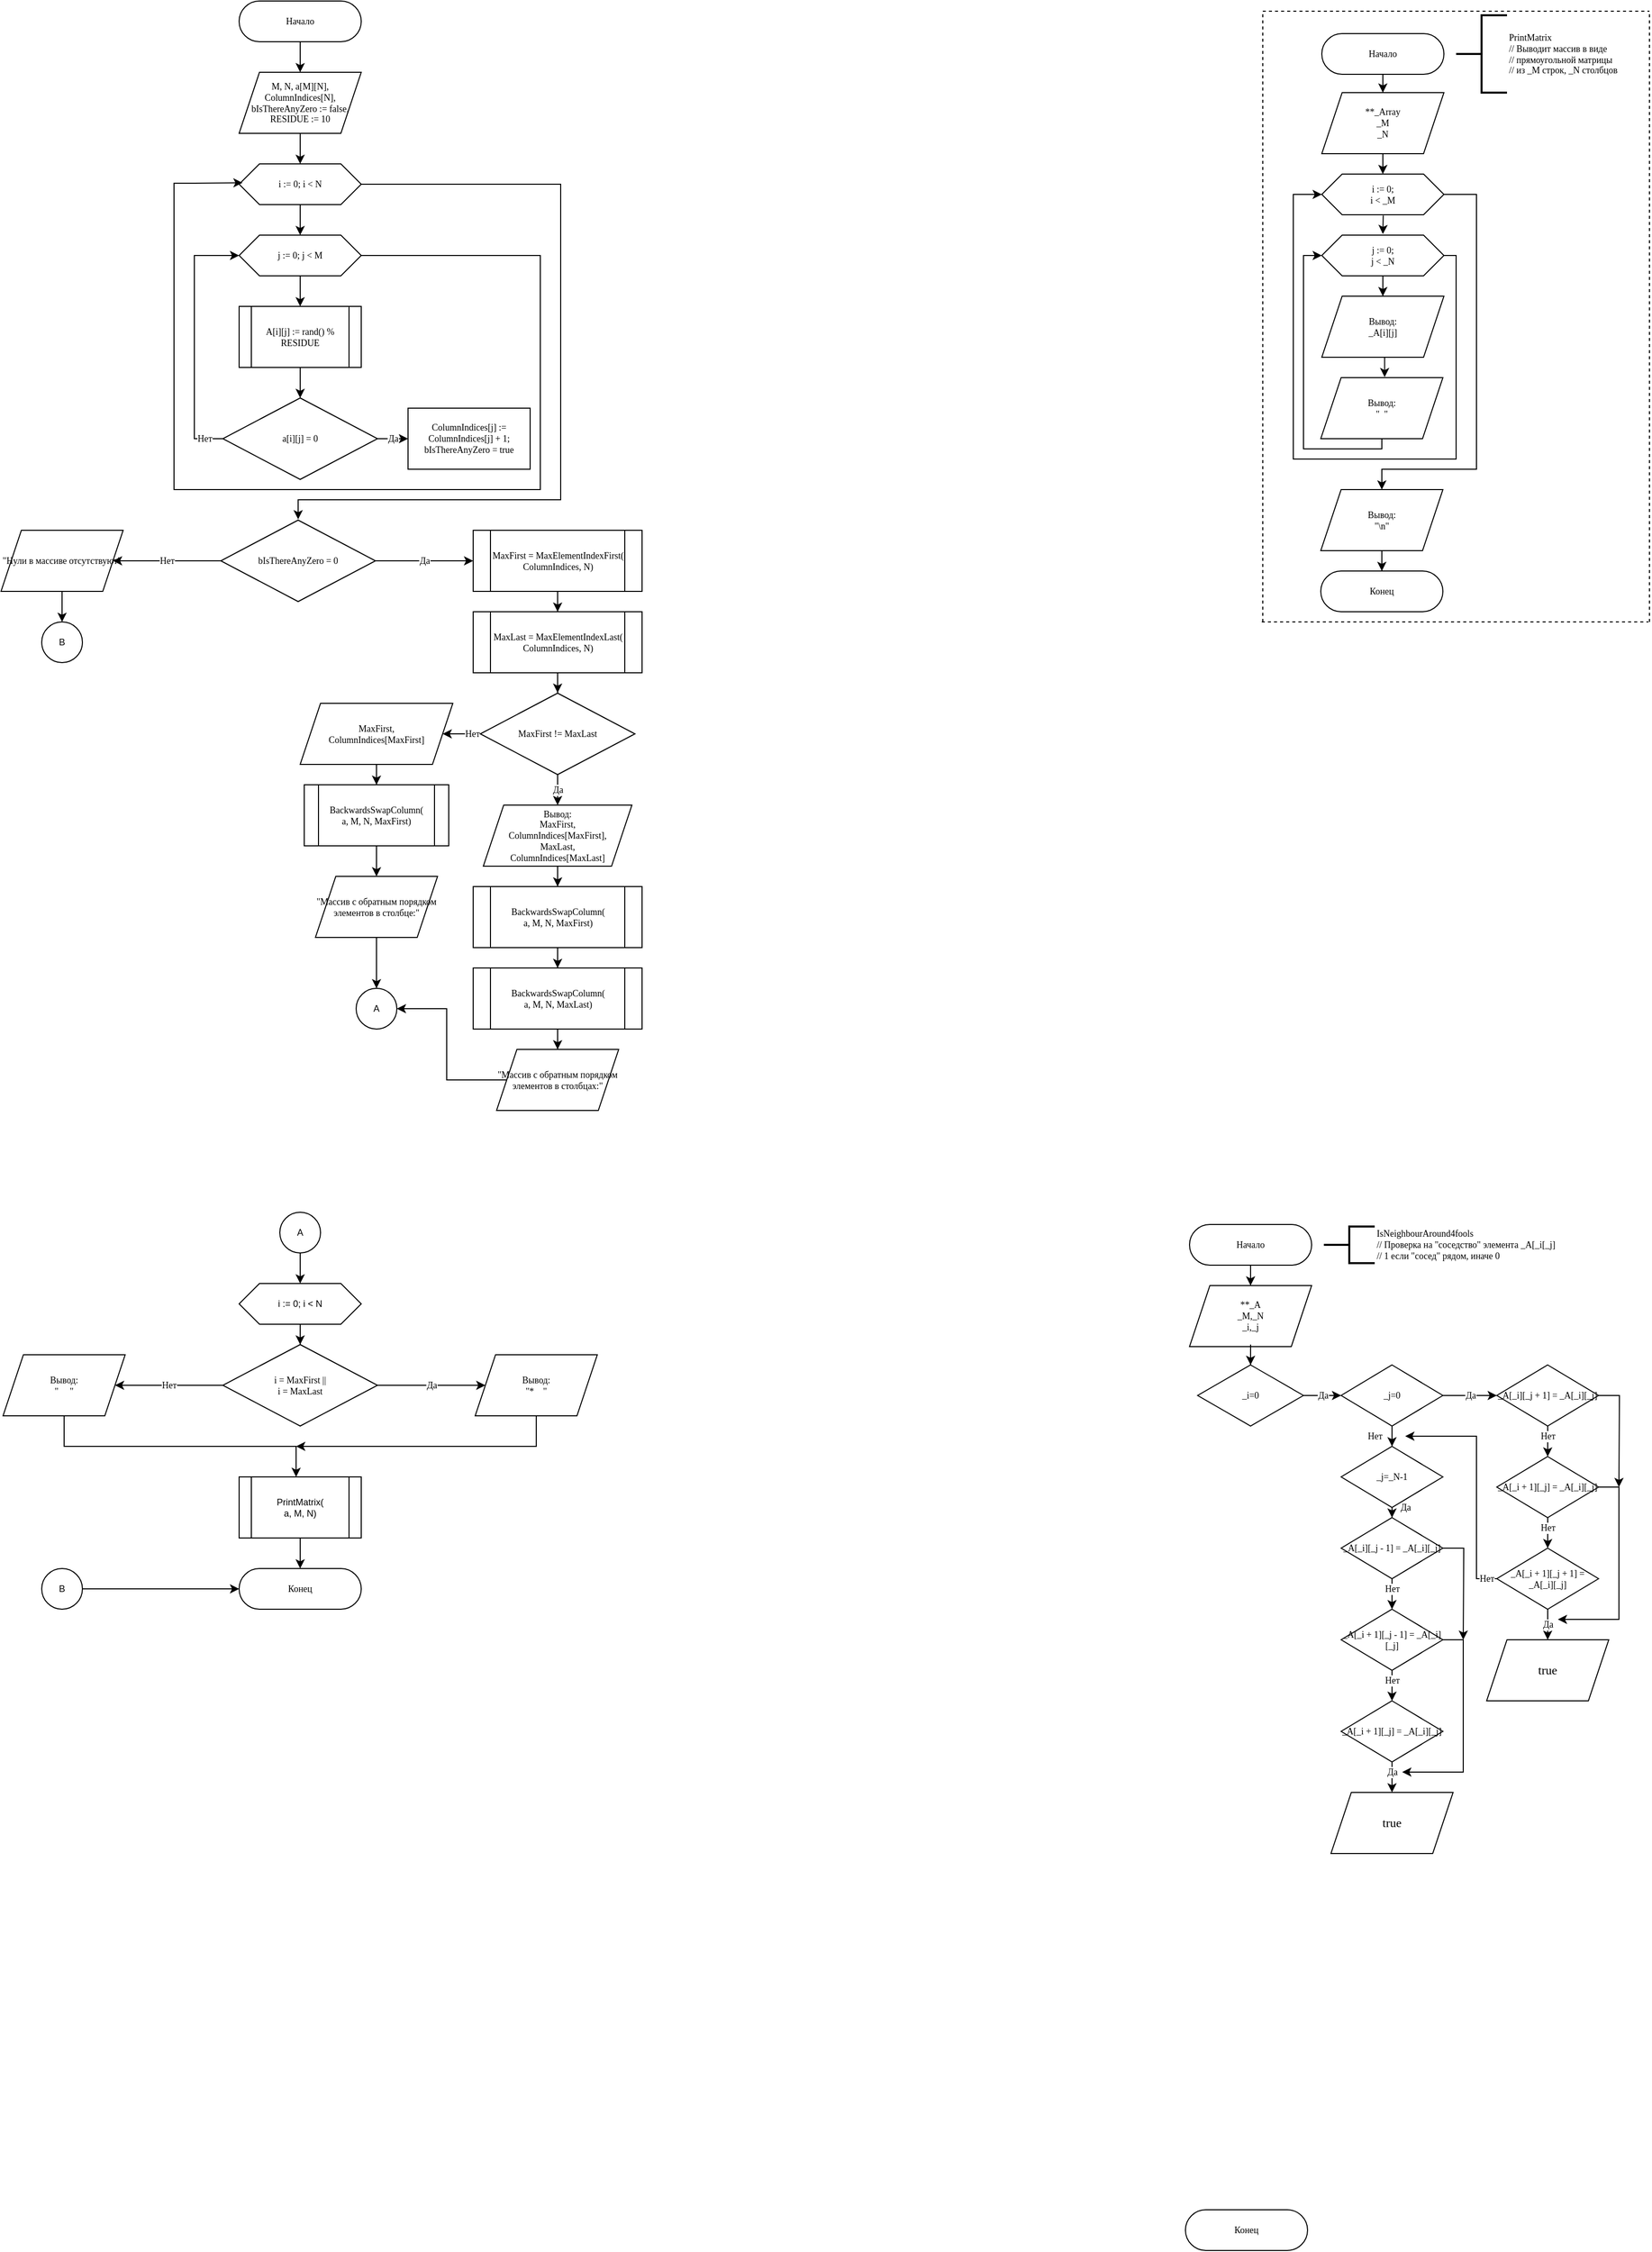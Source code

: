 <mxfile version="14.0.1" type="github">
  <diagram id="jJN2-YR1qqHn-e9BybVK" name="Page-1">
    <mxGraphModel dx="1395" dy="-768" grid="1" gridSize="10" guides="1" tooltips="1" connect="1" arrows="1" fold="1" page="1" pageScale="1" pageWidth="827" pageHeight="1169" background="none" math="0" shadow="0">
      <root>
        <mxCell id="0" />
        <mxCell id="1" parent="0" />
        <mxCell id="fMAf0AQXnJGZOiMmoHYG-100" style="edgeStyle=orthogonalEdgeStyle;rounded=0;orthogonalLoop=1;jettySize=auto;html=1;entryX=0.5;entryY=0;entryDx=0;entryDy=0;fontFamily=Consolas;fontSize=9;" parent="1" source="fMAf0AQXnJGZOiMmoHYG-79" target="fMAf0AQXnJGZOiMmoHYG-84" edge="1">
          <mxGeometry relative="1" as="geometry" />
        </mxCell>
        <mxCell id="fMAf0AQXnJGZOiMmoHYG-79" value="Начало" style="rounded=1;whiteSpace=wrap;html=1;arcSize=50;fontFamily=Consolas;fontSize=9;" parent="1" vertex="1">
          <mxGeometry x="488" y="1212" width="120" height="40" as="geometry" />
        </mxCell>
        <mxCell id="fMAf0AQXnJGZOiMmoHYG-80" value="&lt;div style=&quot;font-size: 9px;&quot;&gt;i := 0;&lt;/div&gt;&lt;div style=&quot;font-size: 9px;&quot;&gt;i &amp;lt; _M&lt;br style=&quot;font-size: 9px;&quot;&gt;&lt;/div&gt;" style="shape=hexagon;perimeter=hexagonPerimeter2;whiteSpace=wrap;html=1;fixedSize=1;rounded=1;fontFamily=Consolas;arcSize=0;fontSize=9;" parent="1" vertex="1">
          <mxGeometry x="488" y="1350" width="120" height="40" as="geometry" />
        </mxCell>
        <mxCell id="fMAf0AQXnJGZOiMmoHYG-81" style="edgeStyle=orthogonalEdgeStyle;rounded=0;orthogonalLoop=1;jettySize=auto;html=1;entryX=0.5;entryY=-0.026;entryDx=0;entryDy=0;fontFamily=Consolas;fontSize=9;exitX=0.503;exitY=1.019;exitDx=0;exitDy=0;exitPerimeter=0;entryPerimeter=0;" parent="1" source="fMAf0AQXnJGZOiMmoHYG-80" target="fMAf0AQXnJGZOiMmoHYG-101" edge="1">
          <mxGeometry x="430" y="1108" as="geometry">
            <mxPoint x="548" y="1408" as="targetPoint" />
          </mxGeometry>
        </mxCell>
        <mxCell id="fMAf0AQXnJGZOiMmoHYG-82" style="edgeStyle=orthogonalEdgeStyle;rounded=0;orthogonalLoop=1;jettySize=auto;html=1;fontFamily=Consolas;fontSize=9;entryX=0;entryY=0.5;entryDx=0;entryDy=0;exitX=0.5;exitY=1;exitDx=0;exitDy=0;" parent="1" source="s9nZQQE5in6NOD8knwnm-1" target="fMAf0AQXnJGZOiMmoHYG-101" edge="1">
          <mxGeometry x="430" y="1108" as="geometry">
            <mxPoint x="454" y="1370" as="targetPoint" />
            <Array as="points">
              <mxPoint x="547" y="1620" />
              <mxPoint x="470" y="1620" />
              <mxPoint x="470" y="1430" />
            </Array>
            <mxPoint x="548" y="1568" as="sourcePoint" />
          </mxGeometry>
        </mxCell>
        <mxCell id="fMAf0AQXnJGZOiMmoHYG-84" value="&lt;div style=&quot;font-size: 9px;&quot;&gt;**_Array&lt;/div&gt;&lt;div style=&quot;font-size: 9px;&quot;&gt;_M&lt;/div&gt;&lt;div style=&quot;font-size: 9px;&quot;&gt;_N&lt;/div&gt;" style="shape=parallelogram;perimeter=parallelogramPerimeter;whiteSpace=wrap;html=1;fixedSize=1;rounded=1;fontFamily=Consolas;fontSize=9;arcSize=0;" parent="1" vertex="1">
          <mxGeometry x="488" y="1270" width="120" height="60" as="geometry" />
        </mxCell>
        <mxCell id="fMAf0AQXnJGZOiMmoHYG-86" style="edgeStyle=orthogonalEdgeStyle;rounded=0;orthogonalLoop=1;jettySize=auto;html=1;entryX=0.5;entryY=0;entryDx=0;entryDy=0;fontFamily=Consolas;fontSize=9;exitX=0.5;exitY=1;exitDx=0;exitDy=0;" parent="1" source="fMAf0AQXnJGZOiMmoHYG-84" target="fMAf0AQXnJGZOiMmoHYG-80" edge="1">
          <mxGeometry x="430" y="1190" as="geometry">
            <mxPoint x="548" y="1402" as="sourcePoint" />
          </mxGeometry>
        </mxCell>
        <mxCell id="fMAf0AQXnJGZOiMmoHYG-89" style="edgeStyle=orthogonalEdgeStyle;rounded=0;orthogonalLoop=1;jettySize=auto;html=1;fontFamily=Consolas;exitX=1;exitY=0.5;exitDx=0;exitDy=0;fontSize=9;entryX=0.5;entryY=0;entryDx=0;entryDy=0;" parent="1" source="fMAf0AQXnJGZOiMmoHYG-80" target="s9nZQQE5in6NOD8knwnm-6" edge="1">
          <mxGeometry x="430" y="1108" as="geometry">
            <mxPoint x="608" y="1660" as="targetPoint" />
            <Array as="points">
              <mxPoint x="640" y="1370" />
              <mxPoint x="640" y="1640" />
              <mxPoint x="547" y="1640" />
            </Array>
            <mxPoint x="608" y="1535" as="sourcePoint" />
          </mxGeometry>
        </mxCell>
        <mxCell id="fMAf0AQXnJGZOiMmoHYG-90" value="Конец" style="rounded=1;whiteSpace=wrap;html=1;arcSize=50;fontFamily=Consolas;fontSize=9;" parent="1" vertex="1">
          <mxGeometry x="487" y="1740" width="120" height="40" as="geometry" />
        </mxCell>
        <mxCell id="fMAf0AQXnJGZOiMmoHYG-91" value="&lt;div style=&quot;font-size: 9px;&quot;&gt;PrintMatrix&lt;/div&gt;&lt;div style=&quot;font-size: 9px;&quot;&gt;// Выводит массив в виде&lt;/div&gt;&lt;div style=&quot;font-size: 9px;&quot;&gt;// прямоугольной матрицы&lt;/div&gt;&lt;div style=&quot;font-size: 9px;&quot;&gt;// из _M строк, _N столбцов&lt;br style=&quot;font-size: 9px;&quot;&gt;&lt;/div&gt;" style="strokeWidth=2;html=1;shape=mxgraph.flowchart.annotation_2;align=left;labelPosition=right;pointerEvents=1;rounded=1;fontFamily=Consolas;fontSize=9;" parent="1" vertex="1">
          <mxGeometry x="620" y="1194" width="50" height="76" as="geometry" />
        </mxCell>
        <mxCell id="fMAf0AQXnJGZOiMmoHYG-92" value="" style="endArrow=none;dashed=1;html=1;fontFamily=Consolas;fontSize=9;" parent="1" edge="1">
          <mxGeometry x="430" y="1190" width="50" height="50" as="geometry">
            <mxPoint x="430" y="1190" as="sourcePoint" />
            <mxPoint x="810" y="1190" as="targetPoint" />
          </mxGeometry>
        </mxCell>
        <mxCell id="fMAf0AQXnJGZOiMmoHYG-93" value="" style="endArrow=none;dashed=1;html=1;fontFamily=Consolas;fontSize=9;" parent="1" edge="1">
          <mxGeometry x="430" y="1190" width="50" height="50" as="geometry">
            <mxPoint x="430" y="1790" as="sourcePoint" />
            <mxPoint x="430" y="1192" as="targetPoint" />
          </mxGeometry>
        </mxCell>
        <mxCell id="fMAf0AQXnJGZOiMmoHYG-94" value="" style="endArrow=none;dashed=1;html=1;fontFamily=Consolas;fontSize=9;" parent="1" edge="1">
          <mxGeometry x="430" y="1190" width="50" height="50" as="geometry">
            <mxPoint x="810" y="1790" as="sourcePoint" />
            <mxPoint x="810" y="1192" as="targetPoint" />
          </mxGeometry>
        </mxCell>
        <mxCell id="fMAf0AQXnJGZOiMmoHYG-95" value="" style="endArrow=none;dashed=1;html=1;fontFamily=Consolas;fontSize=9;" parent="1" edge="1">
          <mxGeometry x="429" y="1138" width="50" height="50" as="geometry">
            <mxPoint x="429" y="1790" as="sourcePoint" />
            <mxPoint x="809" y="1790" as="targetPoint" />
          </mxGeometry>
        </mxCell>
        <mxCell id="fMAf0AQXnJGZOiMmoHYG-96" style="edgeStyle=orthogonalEdgeStyle;rounded=0;orthogonalLoop=1;jettySize=auto;html=1;entryX=0.5;entryY=-0.011;entryDx=0;entryDy=0;entryPerimeter=0;fontFamily=Consolas;fontSize=10;" parent="1" edge="1">
          <mxGeometry x="430" y="1108" as="geometry">
            <mxPoint x="548.029" y="1448" as="sourcePoint" />
          </mxGeometry>
        </mxCell>
        <mxCell id="fMAf0AQXnJGZOiMmoHYG-99" style="edgeStyle=orthogonalEdgeStyle;rounded=0;orthogonalLoop=1;jettySize=auto;html=1;entryX=0.5;entryY=0;entryDx=0;entryDy=0;fontFamily=Consolas;fontSize=10;" parent="1" edge="1">
          <mxGeometry x="430" y="1108" as="geometry">
            <mxPoint x="548.029" y="1508" as="sourcePoint" />
          </mxGeometry>
        </mxCell>
        <mxCell id="fMAf0AQXnJGZOiMmoHYG-103" value="" style="edgeStyle=orthogonalEdgeStyle;rounded=0;orthogonalLoop=1;jettySize=auto;html=1;fontFamily=Consolas;fontSize=9;" parent="1" source="fMAf0AQXnJGZOiMmoHYG-101" target="fMAf0AQXnJGZOiMmoHYG-102" edge="1">
          <mxGeometry relative="1" as="geometry" />
        </mxCell>
        <mxCell id="s9nZQQE5in6NOD8knwnm-4" style="edgeStyle=orthogonalEdgeStyle;rounded=0;orthogonalLoop=1;jettySize=auto;html=1;fontFamily=Consolas;fontSize=9;entryX=0;entryY=0.5;entryDx=0;entryDy=0;" edge="1" parent="1" source="fMAf0AQXnJGZOiMmoHYG-101" target="fMAf0AQXnJGZOiMmoHYG-80">
          <mxGeometry relative="1" as="geometry">
            <mxPoint x="450" y="1370" as="targetPoint" />
            <Array as="points">
              <mxPoint x="620" y="1430" />
              <mxPoint x="620" y="1630" />
              <mxPoint x="460" y="1630" />
              <mxPoint x="460" y="1370" />
            </Array>
          </mxGeometry>
        </mxCell>
        <mxCell id="fMAf0AQXnJGZOiMmoHYG-101" value="&lt;div style=&quot;font-size: 9px;&quot;&gt;j := 0;&lt;/div&gt;&lt;div style=&quot;font-size: 9px;&quot;&gt;j &amp;lt; _N&lt;br style=&quot;font-size: 9px;&quot;&gt;&lt;/div&gt;" style="shape=hexagon;perimeter=hexagonPerimeter2;whiteSpace=wrap;html=1;fixedSize=1;rounded=1;fontFamily=Consolas;arcSize=0;fontSize=9;" parent="1" vertex="1">
          <mxGeometry x="488" y="1410" width="120" height="40" as="geometry" />
        </mxCell>
        <mxCell id="s9nZQQE5in6NOD8knwnm-5" style="edgeStyle=orthogonalEdgeStyle;rounded=0;orthogonalLoop=1;jettySize=auto;html=1;entryX=0.523;entryY=-0.008;entryDx=0;entryDy=0;entryPerimeter=0;fontFamily=Consolas;fontSize=9;" edge="1" parent="1" source="fMAf0AQXnJGZOiMmoHYG-102" target="s9nZQQE5in6NOD8knwnm-1">
          <mxGeometry relative="1" as="geometry">
            <Array as="points">
              <mxPoint x="550" y="1530" />
            </Array>
          </mxGeometry>
        </mxCell>
        <mxCell id="fMAf0AQXnJGZOiMmoHYG-102" value="&lt;div style=&quot;font-size: 9px;&quot;&gt;Вывод:&lt;/div&gt;&lt;div style=&quot;font-size: 9px;&quot;&gt;_A[i][j]&lt;br style=&quot;font-size: 9px;&quot;&gt;&lt;/div&gt;" style="shape=parallelogram;perimeter=parallelogramPerimeter;whiteSpace=wrap;html=1;fixedSize=1;rounded=1;fontFamily=Consolas;fontSize=9;arcSize=0;" parent="1" vertex="1">
          <mxGeometry x="488" y="1470" width="120" height="60" as="geometry" />
        </mxCell>
        <mxCell id="fMAf0AQXnJGZOiMmoHYG-106" value="" style="edgeStyle=orthogonalEdgeStyle;rounded=0;orthogonalLoop=1;jettySize=auto;html=1;fontFamily=Consolas;fontSize=9;" parent="1" source="fMAf0AQXnJGZOiMmoHYG-104" target="fMAf0AQXnJGZOiMmoHYG-105" edge="1">
          <mxGeometry relative="1" as="geometry" />
        </mxCell>
        <mxCell id="fMAf0AQXnJGZOiMmoHYG-104" value="Начало" style="rounded=1;whiteSpace=wrap;html=1;arcSize=50;fontFamily=Consolas;fontSize=9;" parent="1" vertex="1">
          <mxGeometry x="-576" y="1180" width="120" height="40" as="geometry" />
        </mxCell>
        <mxCell id="fMAf0AQXnJGZOiMmoHYG-108" value="" style="edgeStyle=orthogonalEdgeStyle;rounded=0;orthogonalLoop=1;jettySize=auto;html=1;fontFamily=Consolas;fontSize=9;" parent="1" source="fMAf0AQXnJGZOiMmoHYG-105" target="fMAf0AQXnJGZOiMmoHYG-107" edge="1">
          <mxGeometry relative="1" as="geometry" />
        </mxCell>
        <mxCell id="fMAf0AQXnJGZOiMmoHYG-105" value="&lt;div style=&quot;font-size: 9px;&quot;&gt;M, N, a[M][N], ColumnIndices[N], bIsThereAnyZero := false,&lt;/div&gt;&lt;div style=&quot;font-size: 9px;&quot;&gt;RESIDUE := 10&lt;br style=&quot;font-size: 9px;&quot;&gt;&lt;/div&gt;" style="shape=parallelogram;perimeter=parallelogramPerimeter;whiteSpace=wrap;html=1;fixedSize=1;rounded=1;fontFamily=Consolas;fontSize=9;arcSize=0;" parent="1" vertex="1">
          <mxGeometry x="-576" y="1250" width="120" height="60" as="geometry" />
        </mxCell>
        <mxCell id="fMAf0AQXnJGZOiMmoHYG-110" value="" style="edgeStyle=orthogonalEdgeStyle;rounded=0;orthogonalLoop=1;jettySize=auto;html=1;fontFamily=Consolas;fontSize=9;" parent="1" source="fMAf0AQXnJGZOiMmoHYG-107" target="fMAf0AQXnJGZOiMmoHYG-109" edge="1">
          <mxGeometry relative="1" as="geometry" />
        </mxCell>
        <mxCell id="fMAf0AQXnJGZOiMmoHYG-119" style="edgeStyle=orthogonalEdgeStyle;rounded=0;orthogonalLoop=1;jettySize=auto;html=1;exitX=1;exitY=0.5;exitDx=0;exitDy=0;fontFamily=Consolas;fontSize=9;entryX=0.5;entryY=-0.01;entryDx=0;entryDy=0;entryPerimeter=0;" parent="1" source="fMAf0AQXnJGZOiMmoHYG-107" target="fMAf0AQXnJGZOiMmoHYG-122" edge="1">
          <mxGeometry relative="1" as="geometry">
            <mxPoint x="-519" y="1680" as="targetPoint" />
            <Array as="points">
              <mxPoint x="-260" y="1360" />
              <mxPoint x="-260" y="1670" />
              <mxPoint x="-518" y="1670" />
            </Array>
          </mxGeometry>
        </mxCell>
        <mxCell id="fMAf0AQXnJGZOiMmoHYG-107" value="i := 0; i &amp;lt; N" style="shape=hexagon;perimeter=hexagonPerimeter2;whiteSpace=wrap;html=1;fixedSize=1;rounded=1;fontFamily=Consolas;fontSize=9;arcSize=0;" parent="1" vertex="1">
          <mxGeometry x="-576" y="1340" width="120" height="40" as="geometry" />
        </mxCell>
        <mxCell id="fMAf0AQXnJGZOiMmoHYG-112" value="" style="edgeStyle=orthogonalEdgeStyle;rounded=0;orthogonalLoop=1;jettySize=auto;html=1;fontFamily=Consolas;fontSize=9;" parent="1" source="fMAf0AQXnJGZOiMmoHYG-109" target="fMAf0AQXnJGZOiMmoHYG-111" edge="1">
          <mxGeometry relative="1" as="geometry" />
        </mxCell>
        <mxCell id="fMAf0AQXnJGZOiMmoHYG-118" style="edgeStyle=orthogonalEdgeStyle;rounded=0;orthogonalLoop=1;jettySize=auto;html=1;fontFamily=Consolas;fontSize=9;entryX=0.028;entryY=0.465;entryDx=0;entryDy=0;entryPerimeter=0;" parent="1" source="fMAf0AQXnJGZOiMmoHYG-109" target="fMAf0AQXnJGZOiMmoHYG-107" edge="1">
          <mxGeometry relative="1" as="geometry">
            <mxPoint x="-620" y="1430" as="targetPoint" />
            <Array as="points">
              <mxPoint x="-280" y="1430" />
              <mxPoint x="-280" y="1660" />
              <mxPoint x="-640" y="1660" />
              <mxPoint x="-640" y="1359" />
              <mxPoint x="-620" y="1359" />
            </Array>
          </mxGeometry>
        </mxCell>
        <mxCell id="fMAf0AQXnJGZOiMmoHYG-109" value="j := 0; j &amp;lt; M" style="shape=hexagon;perimeter=hexagonPerimeter2;whiteSpace=wrap;html=1;fixedSize=1;rounded=1;fontFamily=Consolas;fontSize=9;arcSize=0;" parent="1" vertex="1">
          <mxGeometry x="-576" y="1410" width="120" height="40" as="geometry" />
        </mxCell>
        <mxCell id="fMAf0AQXnJGZOiMmoHYG-114" value="" style="edgeStyle=orthogonalEdgeStyle;rounded=0;orthogonalLoop=1;jettySize=auto;html=1;fontFamily=Consolas;fontSize=9;" parent="1" source="fMAf0AQXnJGZOiMmoHYG-111" target="fMAf0AQXnJGZOiMmoHYG-113" edge="1">
          <mxGeometry relative="1" as="geometry" />
        </mxCell>
        <mxCell id="fMAf0AQXnJGZOiMmoHYG-111" value="A[i][j] := rand() % RESIDUE" style="shape=process;whiteSpace=wrap;html=1;backgroundOutline=1;rounded=1;fontFamily=Consolas;fontSize=9;arcSize=0;" parent="1" vertex="1">
          <mxGeometry x="-576" y="1480" width="120" height="60" as="geometry" />
        </mxCell>
        <mxCell id="fMAf0AQXnJGZOiMmoHYG-116" value="Да" style="edgeStyle=orthogonalEdgeStyle;rounded=0;orthogonalLoop=1;jettySize=auto;html=1;fontFamily=Consolas;fontSize=9;" parent="1" source="fMAf0AQXnJGZOiMmoHYG-113" target="fMAf0AQXnJGZOiMmoHYG-115" edge="1">
          <mxGeometry relative="1" as="geometry" />
        </mxCell>
        <mxCell id="fMAf0AQXnJGZOiMmoHYG-117" value="Нет" style="edgeStyle=orthogonalEdgeStyle;rounded=0;orthogonalLoop=1;jettySize=auto;html=1;entryX=0;entryY=0.5;entryDx=0;entryDy=0;fontFamily=Consolas;fontSize=9;" parent="1" source="fMAf0AQXnJGZOiMmoHYG-113" target="fMAf0AQXnJGZOiMmoHYG-109" edge="1">
          <mxGeometry x="-0.857" relative="1" as="geometry">
            <Array as="points">
              <mxPoint x="-620" y="1610" />
              <mxPoint x="-620" y="1430" />
            </Array>
            <mxPoint as="offset" />
          </mxGeometry>
        </mxCell>
        <mxCell id="fMAf0AQXnJGZOiMmoHYG-113" value="a[i][j] = 0" style="rhombus;whiteSpace=wrap;html=1;rounded=1;fontFamily=Consolas;fontSize=9;arcSize=0;" parent="1" vertex="1">
          <mxGeometry x="-592" y="1570" width="152" height="80" as="geometry" />
        </mxCell>
        <mxCell id="fMAf0AQXnJGZOiMmoHYG-115" value="&lt;div style=&quot;font-size: 9px;&quot;&gt;&amp;nbsp;ColumnIndices[j] :=&amp;nbsp; ColumnIndices[j] + 1;&lt;/div&gt;&lt;div style=&quot;font-size: 9px;&quot;&gt;bIsThereAnyZero = true&lt;br style=&quot;font-size: 9px;&quot;&gt;&lt;/div&gt;" style="whiteSpace=wrap;html=1;rounded=1;fontFamily=Consolas;fontSize=9;arcSize=0;" parent="1" vertex="1">
          <mxGeometry x="-410" y="1580" width="120" height="60" as="geometry" />
        </mxCell>
        <mxCell id="fMAf0AQXnJGZOiMmoHYG-124" value="Да" style="edgeStyle=orthogonalEdgeStyle;rounded=0;orthogonalLoop=1;jettySize=auto;html=1;fontFamily=Consolas;fontSize=9;" parent="1" source="fMAf0AQXnJGZOiMmoHYG-122" target="fMAf0AQXnJGZOiMmoHYG-123" edge="1">
          <mxGeometry relative="1" as="geometry" />
        </mxCell>
        <mxCell id="fMAf0AQXnJGZOiMmoHYG-126" value="Нет" style="edgeStyle=orthogonalEdgeStyle;rounded=0;orthogonalLoop=1;jettySize=auto;html=1;fontFamily=Consolas;fontSize=9;" parent="1" source="fMAf0AQXnJGZOiMmoHYG-122" target="fMAf0AQXnJGZOiMmoHYG-125" edge="1">
          <mxGeometry relative="1" as="geometry" />
        </mxCell>
        <mxCell id="fMAf0AQXnJGZOiMmoHYG-122" value="bIsThereAnyZero = 0" style="rhombus;whiteSpace=wrap;html=1;rounded=1;fontFamily=Consolas;fontSize=9;arcSize=0;" parent="1" vertex="1">
          <mxGeometry x="-594" y="1690" width="152" height="80" as="geometry" />
        </mxCell>
        <mxCell id="fMAf0AQXnJGZOiMmoHYG-128" value="" style="edgeStyle=orthogonalEdgeStyle;rounded=0;orthogonalLoop=1;jettySize=auto;html=1;fontFamily=Consolas;fontSize=9;" parent="1" source="fMAf0AQXnJGZOiMmoHYG-123" target="fMAf0AQXnJGZOiMmoHYG-127" edge="1">
          <mxGeometry relative="1" as="geometry" />
        </mxCell>
        <mxCell id="fMAf0AQXnJGZOiMmoHYG-123" value="&lt;div style=&quot;font-size: 9px;&quot;&gt;MaxFirst = MaxElementIndexFirst(&lt;/div&gt;&lt;div style=&quot;font-size: 9px;&quot;&gt;ColumnIndices, N)&lt;/div&gt;" style="shape=process;whiteSpace=wrap;html=1;backgroundOutline=1;rounded=1;fontFamily=Consolas;fontSize=9;arcSize=0;" parent="1" vertex="1">
          <mxGeometry x="-346" y="1700" width="166" height="60" as="geometry" />
        </mxCell>
        <mxCell id="fMAf0AQXnJGZOiMmoHYG-150" style="edgeStyle=orthogonalEdgeStyle;rounded=0;orthogonalLoop=1;jettySize=auto;html=1;fontFamily=Consolas;fontSize=9;" parent="1" source="fMAf0AQXnJGZOiMmoHYG-125" target="fMAf0AQXnJGZOiMmoHYG-151" edge="1">
          <mxGeometry relative="1" as="geometry">
            <mxPoint x="-750.0" y="1790" as="targetPoint" />
          </mxGeometry>
        </mxCell>
        <mxCell id="fMAf0AQXnJGZOiMmoHYG-125" value="&quot;Нули в массиве отсутствуют&quot;" style="shape=parallelogram;perimeter=parallelogramPerimeter;whiteSpace=wrap;html=1;fixedSize=1;rounded=1;fontFamily=Consolas;fontSize=9;arcSize=0;" parent="1" vertex="1">
          <mxGeometry x="-810" y="1700" width="120" height="60" as="geometry" />
        </mxCell>
        <mxCell id="fMAf0AQXnJGZOiMmoHYG-130" value="" style="edgeStyle=orthogonalEdgeStyle;rounded=0;orthogonalLoop=1;jettySize=auto;html=1;fontFamily=Consolas;fontSize=9;entryX=0.5;entryY=-0.005;entryDx=0;entryDy=0;entryPerimeter=0;" parent="1" source="fMAf0AQXnJGZOiMmoHYG-127" target="fMAf0AQXnJGZOiMmoHYG-131" edge="1">
          <mxGeometry relative="1" as="geometry">
            <mxPoint x="-263.0" y="1910" as="targetPoint" />
          </mxGeometry>
        </mxCell>
        <mxCell id="fMAf0AQXnJGZOiMmoHYG-127" value="&lt;div style=&quot;font-size: 9px;&quot;&gt;MaxLast = MaxElementIndexLast(&lt;/div&gt;&lt;div style=&quot;font-size: 9px;&quot;&gt;ColumnIndices, N)&lt;/div&gt;" style="shape=process;whiteSpace=wrap;html=1;backgroundOutline=1;rounded=1;fontFamily=Consolas;fontSize=9;arcSize=0;" parent="1" vertex="1">
          <mxGeometry x="-346" y="1780" width="166" height="60" as="geometry" />
        </mxCell>
        <mxCell id="fMAf0AQXnJGZOiMmoHYG-133" value="Да" style="edgeStyle=orthogonalEdgeStyle;rounded=0;orthogonalLoop=1;jettySize=auto;html=1;fontFamily=Consolas;fontSize=9;" parent="1" source="fMAf0AQXnJGZOiMmoHYG-131" target="fMAf0AQXnJGZOiMmoHYG-132" edge="1">
          <mxGeometry relative="1" as="geometry" />
        </mxCell>
        <mxCell id="fMAf0AQXnJGZOiMmoHYG-141" value="Нет" style="edgeStyle=orthogonalEdgeStyle;rounded=0;orthogonalLoop=1;jettySize=auto;html=1;fontFamily=Consolas;fontSize=9;" parent="1" source="fMAf0AQXnJGZOiMmoHYG-131" target="fMAf0AQXnJGZOiMmoHYG-140" edge="1">
          <mxGeometry relative="1" as="geometry" />
        </mxCell>
        <mxCell id="fMAf0AQXnJGZOiMmoHYG-131" value="MaxFirst != MaxLast" style="rhombus;whiteSpace=wrap;html=1;rounded=1;fontFamily=Consolas;fontSize=9;arcSize=0;" parent="1" vertex="1">
          <mxGeometry x="-339" y="1860" width="152" height="80" as="geometry" />
        </mxCell>
        <mxCell id="fMAf0AQXnJGZOiMmoHYG-135" value="" style="edgeStyle=orthogonalEdgeStyle;rounded=0;orthogonalLoop=1;jettySize=auto;html=1;fontFamily=Consolas;fontSize=9;" parent="1" source="fMAf0AQXnJGZOiMmoHYG-132" target="fMAf0AQXnJGZOiMmoHYG-134" edge="1">
          <mxGeometry relative="1" as="geometry" />
        </mxCell>
        <mxCell id="fMAf0AQXnJGZOiMmoHYG-132" value="&lt;div style=&quot;font-size: 9px;&quot;&gt;Вывод:&lt;br style=&quot;font-size: 9px;&quot;&gt;&lt;/div&gt;&lt;div style=&quot;font-size: 9px;&quot;&gt;MaxFirst,&lt;/div&gt;&lt;div style=&quot;font-size: 9px;&quot;&gt;ColumnIndices[MaxFirst],&lt;/div&gt;&lt;div style=&quot;font-size: 9px;&quot;&gt;MaxLast,&lt;/div&gt;&lt;div style=&quot;font-size: 9px;&quot;&gt;ColumnIndices[MaxLast]&lt;br style=&quot;font-size: 9px;&quot;&gt;&lt;/div&gt;" style="shape=parallelogram;perimeter=parallelogramPerimeter;whiteSpace=wrap;html=1;fixedSize=1;rounded=1;fontFamily=Consolas;fontSize=9;arcSize=0;" parent="1" vertex="1">
          <mxGeometry x="-336" y="1970" width="146" height="60" as="geometry" />
        </mxCell>
        <mxCell id="fMAf0AQXnJGZOiMmoHYG-137" value="" style="edgeStyle=orthogonalEdgeStyle;rounded=0;orthogonalLoop=1;jettySize=auto;html=1;fontFamily=Consolas;fontSize=9;" parent="1" source="fMAf0AQXnJGZOiMmoHYG-134" target="fMAf0AQXnJGZOiMmoHYG-136" edge="1">
          <mxGeometry relative="1" as="geometry" />
        </mxCell>
        <mxCell id="fMAf0AQXnJGZOiMmoHYG-134" value="&lt;div style=&quot;font-size: 9px;&quot;&gt;BackwardsSwapColumn(&lt;/div&gt;&lt;div style=&quot;font-size: 9px;&quot;&gt;a, M, N, MaxFirst)&lt;/div&gt;" style="shape=process;whiteSpace=wrap;html=1;backgroundOutline=1;rounded=1;fontFamily=Consolas;fontSize=9;arcSize=0;" parent="1" vertex="1">
          <mxGeometry x="-346" y="2050" width="166" height="60" as="geometry" />
        </mxCell>
        <mxCell id="fMAf0AQXnJGZOiMmoHYG-139" value="" style="edgeStyle=orthogonalEdgeStyle;rounded=0;orthogonalLoop=1;jettySize=auto;html=1;fontFamily=Consolas;fontSize=9;" parent="1" source="fMAf0AQXnJGZOiMmoHYG-136" target="fMAf0AQXnJGZOiMmoHYG-138" edge="1">
          <mxGeometry relative="1" as="geometry" />
        </mxCell>
        <mxCell id="fMAf0AQXnJGZOiMmoHYG-136" value="&lt;div style=&quot;font-size: 9px;&quot;&gt;BackwardsSwapColumn(&lt;/div&gt;&lt;div style=&quot;font-size: 9px;&quot;&gt;a, M, N, MaxLast)&lt;/div&gt;" style="shape=process;whiteSpace=wrap;html=1;backgroundOutline=1;rounded=1;fontFamily=Consolas;fontSize=9;arcSize=0;" parent="1" vertex="1">
          <mxGeometry x="-346" y="2130" width="166" height="60" as="geometry" />
        </mxCell>
        <mxCell id="fMAf0AQXnJGZOiMmoHYG-149" style="edgeStyle=orthogonalEdgeStyle;rounded=0;orthogonalLoop=1;jettySize=auto;html=1;entryX=1;entryY=0.5;entryDx=0;entryDy=0;fontFamily=Consolas;fontSize=9;" parent="1" source="fMAf0AQXnJGZOiMmoHYG-138" target="fMAf0AQXnJGZOiMmoHYG-148" edge="1">
          <mxGeometry relative="1" as="geometry" />
        </mxCell>
        <mxCell id="fMAf0AQXnJGZOiMmoHYG-138" value="&quot;Массив с обратным порядком элементов в столбцах:&quot;" style="shape=parallelogram;perimeter=parallelogramPerimeter;whiteSpace=wrap;html=1;fixedSize=1;rounded=1;fontFamily=Consolas;fontSize=9;arcSize=0;" parent="1" vertex="1">
          <mxGeometry x="-323" y="2210" width="120" height="60" as="geometry" />
        </mxCell>
        <mxCell id="fMAf0AQXnJGZOiMmoHYG-143" value="" style="edgeStyle=orthogonalEdgeStyle;rounded=0;orthogonalLoop=1;jettySize=auto;html=1;fontFamily=Consolas;fontSize=9;" parent="1" source="fMAf0AQXnJGZOiMmoHYG-140" target="fMAf0AQXnJGZOiMmoHYG-142" edge="1">
          <mxGeometry relative="1" as="geometry" />
        </mxCell>
        <mxCell id="fMAf0AQXnJGZOiMmoHYG-140" value="&lt;div style=&quot;font-size: 9px;&quot;&gt;MaxFirst,&lt;/div&gt;&lt;div style=&quot;font-size: 9px;&quot;&gt;ColumnIndices[MaxFirst]&lt;br style=&quot;font-size: 9px;&quot;&gt;&lt;/div&gt;" style="shape=parallelogram;perimeter=parallelogramPerimeter;whiteSpace=wrap;html=1;fixedSize=1;rounded=1;fontFamily=Consolas;fontSize=9;arcSize=0;" parent="1" vertex="1">
          <mxGeometry x="-516" y="1870" width="150" height="60" as="geometry" />
        </mxCell>
        <mxCell id="fMAf0AQXnJGZOiMmoHYG-145" value="" style="edgeStyle=orthogonalEdgeStyle;rounded=0;orthogonalLoop=1;jettySize=auto;html=1;fontFamily=Consolas;fontSize=9;" parent="1" source="fMAf0AQXnJGZOiMmoHYG-142" target="fMAf0AQXnJGZOiMmoHYG-144" edge="1">
          <mxGeometry relative="1" as="geometry" />
        </mxCell>
        <mxCell id="fMAf0AQXnJGZOiMmoHYG-142" value="&lt;div style=&quot;font-size: 9px;&quot;&gt;BackwardsSwapColumn(&lt;/div&gt;&lt;div style=&quot;font-size: 9px;&quot;&gt;a, M, N, MaxFirst)&lt;/div&gt;" style="shape=process;whiteSpace=wrap;html=1;backgroundOutline=1;rounded=1;fontFamily=Consolas;fontSize=9;arcSize=0;" parent="1" vertex="1">
          <mxGeometry x="-512" y="1950" width="142" height="60" as="geometry" />
        </mxCell>
        <mxCell id="fMAf0AQXnJGZOiMmoHYG-147" value="" style="edgeStyle=orthogonalEdgeStyle;rounded=0;orthogonalLoop=1;jettySize=auto;html=1;fontFamily=Consolas;fontSize=9;" parent="1" source="fMAf0AQXnJGZOiMmoHYG-144" target="fMAf0AQXnJGZOiMmoHYG-148" edge="1">
          <mxGeometry relative="1" as="geometry">
            <mxPoint x="-441" y="2170" as="targetPoint" />
          </mxGeometry>
        </mxCell>
        <mxCell id="fMAf0AQXnJGZOiMmoHYG-144" value="&quot;Массив с обратным порядком элементов в столбце:&quot;" style="shape=parallelogram;perimeter=parallelogramPerimeter;whiteSpace=wrap;html=1;fixedSize=1;rounded=1;fontFamily=Consolas;fontSize=9;arcSize=0;" parent="1" vertex="1">
          <mxGeometry x="-501" y="2040" width="120" height="60" as="geometry" />
        </mxCell>
        <mxCell id="fMAf0AQXnJGZOiMmoHYG-148" value="A" style="ellipse;whiteSpace=wrap;html=1;aspect=fixed;fontSize=9;" parent="1" vertex="1">
          <mxGeometry x="-461" y="2150" width="40" height="40" as="geometry" />
        </mxCell>
        <mxCell id="fMAf0AQXnJGZOiMmoHYG-151" value="B" style="ellipse;whiteSpace=wrap;html=1;aspect=fixed;fontSize=9;" parent="1" vertex="1">
          <mxGeometry x="-770" y="1790" width="40" height="40" as="geometry" />
        </mxCell>
        <mxCell id="fMAf0AQXnJGZOiMmoHYG-154" value="" style="edgeStyle=orthogonalEdgeStyle;rounded=0;orthogonalLoop=1;jettySize=auto;html=1;fontFamily=Consolas;fontSize=9;" parent="1" source="fMAf0AQXnJGZOiMmoHYG-152" target="fMAf0AQXnJGZOiMmoHYG-153" edge="1">
          <mxGeometry relative="1" as="geometry" />
        </mxCell>
        <mxCell id="fMAf0AQXnJGZOiMmoHYG-152" value="A" style="ellipse;whiteSpace=wrap;html=1;aspect=fixed;fontSize=9;" parent="1" vertex="1">
          <mxGeometry x="-536" y="2370" width="40" height="40" as="geometry" />
        </mxCell>
        <mxCell id="fMAf0AQXnJGZOiMmoHYG-156" style="edgeStyle=orthogonalEdgeStyle;rounded=0;orthogonalLoop=1;jettySize=auto;html=1;entryX=0.5;entryY=0;entryDx=0;entryDy=0;fontFamily=Consolas;fontSize=9;" parent="1" source="fMAf0AQXnJGZOiMmoHYG-153" target="fMAf0AQXnJGZOiMmoHYG-155" edge="1">
          <mxGeometry relative="1" as="geometry" />
        </mxCell>
        <mxCell id="fMAf0AQXnJGZOiMmoHYG-153" value="i := 0; i &amp;lt; N" style="shape=hexagon;perimeter=hexagonPerimeter2;whiteSpace=wrap;html=1;fixedSize=1;fontSize=9;" parent="1" vertex="1">
          <mxGeometry x="-576" y="2440" width="120" height="40" as="geometry" />
        </mxCell>
        <mxCell id="fMAf0AQXnJGZOiMmoHYG-158" value="Да" style="edgeStyle=orthogonalEdgeStyle;rounded=0;orthogonalLoop=1;jettySize=auto;html=1;fontFamily=Consolas;fontSize=9;" parent="1" source="fMAf0AQXnJGZOiMmoHYG-155" target="fMAf0AQXnJGZOiMmoHYG-157" edge="1">
          <mxGeometry relative="1" as="geometry" />
        </mxCell>
        <mxCell id="fMAf0AQXnJGZOiMmoHYG-160" value="Нет" style="edgeStyle=orthogonalEdgeStyle;rounded=0;orthogonalLoop=1;jettySize=auto;html=1;fontFamily=Consolas;fontSize=9;" parent="1" source="fMAf0AQXnJGZOiMmoHYG-155" target="fMAf0AQXnJGZOiMmoHYG-159" edge="1">
          <mxGeometry relative="1" as="geometry" />
        </mxCell>
        <mxCell id="fMAf0AQXnJGZOiMmoHYG-155" value="&lt;div style=&quot;font-size: 9px;&quot;&gt;i = MaxFirst ||&lt;/div&gt;&lt;div style=&quot;font-size: 9px;&quot;&gt;i = MaxLast&lt;/div&gt;" style="rhombus;whiteSpace=wrap;html=1;rounded=1;fontFamily=Consolas;fontSize=9;arcSize=0;" parent="1" vertex="1">
          <mxGeometry x="-592" y="2500" width="152" height="80" as="geometry" />
        </mxCell>
        <mxCell id="fMAf0AQXnJGZOiMmoHYG-162" style="edgeStyle=orthogonalEdgeStyle;rounded=0;orthogonalLoop=1;jettySize=auto;html=1;fontFamily=Consolas;fontSize=9;" parent="1" source="fMAf0AQXnJGZOiMmoHYG-157" edge="1">
          <mxGeometry relative="1" as="geometry">
            <mxPoint x="-520" y="2600" as="targetPoint" />
            <Array as="points">
              <mxPoint x="-284" y="2600" />
            </Array>
          </mxGeometry>
        </mxCell>
        <mxCell id="fMAf0AQXnJGZOiMmoHYG-157" value="&lt;div style=&quot;font-size: 9px;&quot;&gt;Вывод:&lt;br style=&quot;font-size: 9px;&quot;&gt;&lt;/div&gt;&lt;div style=&quot;font-size: 9px;&quot;&gt;&quot;*&amp;nbsp;&amp;nbsp;&amp;nbsp; &quot;&lt;/div&gt;" style="shape=parallelogram;perimeter=parallelogramPerimeter;whiteSpace=wrap;html=1;fixedSize=1;rounded=1;fontFamily=Consolas;fontSize=9;arcSize=0;" parent="1" vertex="1">
          <mxGeometry x="-344" y="2510" width="120" height="60" as="geometry" />
        </mxCell>
        <mxCell id="fMAf0AQXnJGZOiMmoHYG-161" style="edgeStyle=orthogonalEdgeStyle;rounded=0;orthogonalLoop=1;jettySize=auto;html=1;fontFamily=Consolas;fontSize=9;" parent="1" source="fMAf0AQXnJGZOiMmoHYG-159" target="fMAf0AQXnJGZOiMmoHYG-163" edge="1">
          <mxGeometry relative="1" as="geometry">
            <mxPoint x="-520" y="2630" as="targetPoint" />
            <Array as="points">
              <mxPoint x="-748" y="2600" />
              <mxPoint x="-520" y="2600" />
            </Array>
          </mxGeometry>
        </mxCell>
        <mxCell id="fMAf0AQXnJGZOiMmoHYG-159" value="&lt;div style=&quot;font-size: 9px;&quot;&gt;Вывод:&lt;br style=&quot;font-size: 9px;&quot;&gt;&lt;/div&gt;&lt;div style=&quot;font-size: 9px;&quot;&gt;&quot;&amp;nbsp;&amp;nbsp;&amp;nbsp;&amp;nbsp; &quot;&lt;/div&gt;" style="shape=parallelogram;perimeter=parallelogramPerimeter;whiteSpace=wrap;html=1;fixedSize=1;rounded=1;fontFamily=Consolas;fontSize=9;arcSize=0;" parent="1" vertex="1">
          <mxGeometry x="-808" y="2510" width="120" height="60" as="geometry" />
        </mxCell>
        <mxCell id="fMAf0AQXnJGZOiMmoHYG-165" style="edgeStyle=orthogonalEdgeStyle;rounded=0;orthogonalLoop=1;jettySize=auto;html=1;fontFamily=Consolas;fontSize=9;entryX=0.5;entryY=0;entryDx=0;entryDy=0;" parent="1" source="fMAf0AQXnJGZOiMmoHYG-163" target="fMAf0AQXnJGZOiMmoHYG-166" edge="1">
          <mxGeometry relative="1" as="geometry">
            <mxPoint x="-516" y="2730" as="targetPoint" />
          </mxGeometry>
        </mxCell>
        <mxCell id="fMAf0AQXnJGZOiMmoHYG-163" value="&lt;div style=&quot;font-size: 9px;&quot;&gt;PrintMatrix(&lt;/div&gt;&lt;div style=&quot;font-size: 9px;&quot;&gt;a, M, N)&lt;/div&gt;" style="shape=process;whiteSpace=wrap;html=1;backgroundOutline=1;fontSize=9;" parent="1" vertex="1">
          <mxGeometry x="-576" y="2630" width="120" height="60" as="geometry" />
        </mxCell>
        <mxCell id="fMAf0AQXnJGZOiMmoHYG-167" style="edgeStyle=orthogonalEdgeStyle;rounded=0;orthogonalLoop=1;jettySize=auto;html=1;entryX=0;entryY=0.5;entryDx=0;entryDy=0;fontFamily=Consolas;fontSize=9;" parent="1" source="fMAf0AQXnJGZOiMmoHYG-164" target="fMAf0AQXnJGZOiMmoHYG-166" edge="1">
          <mxGeometry relative="1" as="geometry" />
        </mxCell>
        <mxCell id="fMAf0AQXnJGZOiMmoHYG-164" value="B" style="ellipse;whiteSpace=wrap;html=1;aspect=fixed;fontSize=9;" parent="1" vertex="1">
          <mxGeometry x="-770" y="2720" width="40" height="40" as="geometry" />
        </mxCell>
        <mxCell id="fMAf0AQXnJGZOiMmoHYG-166" value="Конец" style="rounded=1;whiteSpace=wrap;html=1;arcSize=50;fontFamily=Consolas;fontSize=9;" parent="1" vertex="1">
          <mxGeometry x="-576" y="2720" width="120" height="40" as="geometry" />
        </mxCell>
        <mxCell id="s9nZQQE5in6NOD8knwnm-1" value="&lt;div style=&quot;font-size: 9px;&quot;&gt;Вывод:&lt;/div&gt;&lt;div style=&quot;font-size: 9px;&quot;&gt;&quot;&amp;nbsp; &quot;&lt;br style=&quot;font-size: 9px;&quot;&gt;&lt;/div&gt;" style="shape=parallelogram;perimeter=parallelogramPerimeter;whiteSpace=wrap;html=1;fixedSize=1;rounded=1;fontFamily=Consolas;fontSize=9;arcSize=0;" vertex="1" parent="1">
          <mxGeometry x="487" y="1550" width="120" height="60" as="geometry" />
        </mxCell>
        <mxCell id="s9nZQQE5in6NOD8knwnm-7" style="edgeStyle=orthogonalEdgeStyle;rounded=0;orthogonalLoop=1;jettySize=auto;html=1;entryX=0.5;entryY=0;entryDx=0;entryDy=0;fontFamily=Consolas;fontSize=9;" edge="1" parent="1" source="s9nZQQE5in6NOD8knwnm-6" target="fMAf0AQXnJGZOiMmoHYG-90">
          <mxGeometry relative="1" as="geometry" />
        </mxCell>
        <mxCell id="s9nZQQE5in6NOD8knwnm-6" value="&lt;div style=&quot;font-size: 9px;&quot;&gt;Вывод:&lt;/div&gt;&lt;div style=&quot;font-size: 9px;&quot;&gt;&quot;\n&quot;&lt;br style=&quot;font-size: 9px;&quot;&gt;&lt;/div&gt;" style="shape=parallelogram;perimeter=parallelogramPerimeter;whiteSpace=wrap;html=1;fixedSize=1;rounded=1;fontFamily=Consolas;fontSize=9;arcSize=0;" vertex="1" parent="1">
          <mxGeometry x="487" y="1660" width="120" height="60" as="geometry" />
        </mxCell>
        <mxCell id="s9nZQQE5in6NOD8knwnm-9" style="edgeStyle=orthogonalEdgeStyle;rounded=0;orthogonalLoop=1;jettySize=auto;html=1;entryX=0.5;entryY=0;entryDx=0;entryDy=0;fontFamily=Consolas;fontSize=9;" edge="1" parent="1" source="fMAf0AQXnJGZOiMmoHYG-44" target="fMAf0AQXnJGZOiMmoHYG-53">
          <mxGeometry x="300" y="2360" as="geometry" />
        </mxCell>
        <mxCell id="fMAf0AQXnJGZOiMmoHYG-44" value="Начало" style="rounded=1;whiteSpace=wrap;html=1;arcSize=50;fontFamily=Consolas;fontSize=9;" parent="1" vertex="1">
          <mxGeometry x="358" y="2382" width="120" height="40" as="geometry" />
        </mxCell>
        <mxCell id="fMAf0AQXnJGZOiMmoHYG-53" value="&lt;div style=&quot;font-size: 9px;&quot;&gt;**_A&lt;/div&gt;&lt;div style=&quot;font-size: 9px;&quot;&gt;_M,_N&lt;/div&gt;&lt;div style=&quot;font-size: 9px;&quot;&gt;_i,_j&lt;br style=&quot;font-size: 9px;&quot;&gt;&lt;/div&gt;" style="shape=parallelogram;perimeter=parallelogramPerimeter;whiteSpace=wrap;html=1;fixedSize=1;rounded=1;fontFamily=Consolas;fontSize=9;arcSize=0;" parent="1" vertex="1">
          <mxGeometry x="358" y="2442" width="120" height="60" as="geometry" />
        </mxCell>
        <mxCell id="fMAf0AQXnJGZOiMmoHYG-57" value="" style="edgeStyle=orthogonalEdgeStyle;rounded=0;orthogonalLoop=1;jettySize=auto;html=1;fontFamily=Consolas;fontSize=9;" parent="1" source="fMAf0AQXnJGZOiMmoHYG-53" target="s9nZQQE5in6NOD8knwnm-11" edge="1">
          <mxGeometry x="300" y="2360" as="geometry">
            <mxPoint x="418.034" y="2532" as="targetPoint" />
          </mxGeometry>
        </mxCell>
        <mxCell id="fMAf0AQXnJGZOiMmoHYG-60" value="Конец" style="rounded=1;whiteSpace=wrap;html=1;arcSize=50;fontFamily=Consolas;fontSize=9;" parent="1" vertex="1">
          <mxGeometry x="354" y="3350" width="120" height="40" as="geometry" />
        </mxCell>
        <mxCell id="fMAf0AQXnJGZOiMmoHYG-62" value="&lt;div style=&quot;font-size: 9px;&quot;&gt;IsNeighbourAround4fools&lt;/div&gt;// Проверка на &quot;соседство&quot; элемента _A[_i[_j]&lt;br style=&quot;font-size: 9px;&quot;&gt;// 1 если &quot;сосед&quot; рядом, иначе 0" style="strokeWidth=2;html=1;shape=mxgraph.flowchart.annotation_2;align=left;labelPosition=right;pointerEvents=1;rounded=1;fontFamily=Consolas;fontSize=9;" parent="1" vertex="1">
          <mxGeometry x="490" y="2384" width="50" height="36" as="geometry" />
        </mxCell>
        <mxCell id="s9nZQQE5in6NOD8knwnm-16" value="Да" style="edgeStyle=orthogonalEdgeStyle;rounded=0;orthogonalLoop=1;jettySize=auto;html=1;fontFamily=Consolas;fontSize=9;" edge="1" parent="1" source="s9nZQQE5in6NOD8knwnm-11" target="s9nZQQE5in6NOD8knwnm-15">
          <mxGeometry relative="1" as="geometry" />
        </mxCell>
        <mxCell id="s9nZQQE5in6NOD8knwnm-11" value="_i=0" style="rhombus;whiteSpace=wrap;html=1;fontFamily=Consolas;fontSize=9;" vertex="1" parent="1">
          <mxGeometry x="366" y="2520" width="104" height="60" as="geometry" />
        </mxCell>
        <mxCell id="s9nZQQE5in6NOD8knwnm-18" value="Да" style="edgeStyle=orthogonalEdgeStyle;rounded=0;orthogonalLoop=1;jettySize=auto;html=1;fontFamily=Consolas;fontSize=9;" edge="1" parent="1" source="s9nZQQE5in6NOD8knwnm-15" target="s9nZQQE5in6NOD8knwnm-17">
          <mxGeometry relative="1" as="geometry" />
        </mxCell>
        <mxCell id="s9nZQQE5in6NOD8knwnm-27" value="Нет" style="edgeStyle=orthogonalEdgeStyle;rounded=0;orthogonalLoop=1;jettySize=auto;html=1;fontFamily=Consolas;fontSize=9;" edge="1" parent="1" source="s9nZQQE5in6NOD8knwnm-15" target="s9nZQQE5in6NOD8knwnm-26">
          <mxGeometry x="0.667" y="-17" relative="1" as="geometry">
            <mxPoint as="offset" />
          </mxGeometry>
        </mxCell>
        <mxCell id="s9nZQQE5in6NOD8knwnm-15" value="_j=0" style="rhombus;whiteSpace=wrap;html=1;fontFamily=Consolas;fontSize=9;" vertex="1" parent="1">
          <mxGeometry x="507" y="2520" width="100" height="60" as="geometry" />
        </mxCell>
        <mxCell id="s9nZQQE5in6NOD8knwnm-24" value="Нет" style="edgeStyle=orthogonalEdgeStyle;rounded=0;orthogonalLoop=1;jettySize=auto;html=1;fontFamily=Consolas;fontSize=9;entryX=0.5;entryY=0;entryDx=0;entryDy=0;" edge="1" parent="1" source="s9nZQQE5in6NOD8knwnm-17" target="s9nZQQE5in6NOD8knwnm-20">
          <mxGeometry x="0.2" relative="1" as="geometry">
            <mxPoint as="offset" />
          </mxGeometry>
        </mxCell>
        <mxCell id="s9nZQQE5in6NOD8knwnm-32" style="edgeStyle=orthogonalEdgeStyle;rounded=0;orthogonalLoop=1;jettySize=auto;html=1;fontFamily=Consolas;fontSize=9;" edge="1" parent="1" source="s9nZQQE5in6NOD8knwnm-17">
          <mxGeometry relative="1" as="geometry">
            <mxPoint x="780" y="2640" as="targetPoint" />
          </mxGeometry>
        </mxCell>
        <mxCell id="s9nZQQE5in6NOD8knwnm-17" value="_A[_i][_j + 1] = _A[_i][_j]" style="rhombus;whiteSpace=wrap;html=1;fontFamily=Consolas;fontSize=9;" vertex="1" parent="1">
          <mxGeometry x="660" y="2520" width="100" height="60" as="geometry" />
        </mxCell>
        <mxCell id="s9nZQQE5in6NOD8knwnm-25" value="Нет" style="edgeStyle=orthogonalEdgeStyle;rounded=0;orthogonalLoop=1;jettySize=auto;html=1;entryX=0.5;entryY=0;entryDx=0;entryDy=0;fontFamily=Consolas;fontSize=9;" edge="1" parent="1" source="s9nZQQE5in6NOD8knwnm-20" target="s9nZQQE5in6NOD8knwnm-21">
          <mxGeometry x="0.2" relative="1" as="geometry">
            <mxPoint as="offset" />
          </mxGeometry>
        </mxCell>
        <mxCell id="s9nZQQE5in6NOD8knwnm-31" style="edgeStyle=orthogonalEdgeStyle;rounded=0;orthogonalLoop=1;jettySize=auto;html=1;fontFamily=Consolas;fontSize=9;" edge="1" parent="1" source="s9nZQQE5in6NOD8knwnm-20">
          <mxGeometry relative="1" as="geometry">
            <mxPoint x="720" y="2770" as="targetPoint" />
            <Array as="points">
              <mxPoint x="780" y="2640" />
              <mxPoint x="780" y="2770" />
            </Array>
          </mxGeometry>
        </mxCell>
        <mxCell id="s9nZQQE5in6NOD8knwnm-20" value="_A[_i + 1][_j] = _A[_i][_j]" style="rhombus;whiteSpace=wrap;html=1;fontFamily=Consolas;fontSize=9;" vertex="1" parent="1">
          <mxGeometry x="660" y="2610" width="100" height="60" as="geometry" />
        </mxCell>
        <mxCell id="s9nZQQE5in6NOD8knwnm-28" value="Да" style="edgeStyle=orthogonalEdgeStyle;rounded=0;orthogonalLoop=1;jettySize=auto;html=1;fontFamily=Consolas;fontSize=9;entryX=0.5;entryY=0;entryDx=0;entryDy=0;" edge="1" parent="1" source="s9nZQQE5in6NOD8knwnm-21" target="s9nZQQE5in6NOD8knwnm-30">
          <mxGeometry relative="1" as="geometry">
            <mxPoint x="710" y="2770" as="targetPoint" />
            <Array as="points" />
          </mxGeometry>
        </mxCell>
        <mxCell id="s9nZQQE5in6NOD8knwnm-43" value="Нет" style="edgeStyle=orthogonalEdgeStyle;rounded=0;orthogonalLoop=1;jettySize=auto;html=1;fontFamily=Consolas;fontSize=9;" edge="1" parent="1" source="s9nZQQE5in6NOD8knwnm-21">
          <mxGeometry x="-0.913" relative="1" as="geometry">
            <mxPoint x="570" y="2590" as="targetPoint" />
            <Array as="points">
              <mxPoint x="640" y="2730" />
              <mxPoint x="640" y="2590" />
            </Array>
            <mxPoint as="offset" />
          </mxGeometry>
        </mxCell>
        <mxCell id="s9nZQQE5in6NOD8knwnm-21" value="_A[_i + 1][_j + 1] = _A[_i][_j]" style="rhombus;whiteSpace=wrap;html=1;fontFamily=Consolas;fontSize=9;" vertex="1" parent="1">
          <mxGeometry x="660" y="2700" width="100" height="60" as="geometry" />
        </mxCell>
        <mxCell id="s9nZQQE5in6NOD8knwnm-44" value="Да" style="edgeStyle=orthogonalEdgeStyle;rounded=0;orthogonalLoop=1;jettySize=auto;html=1;entryX=0.5;entryY=0;entryDx=0;entryDy=0;fontFamily=Consolas;fontSize=9;" edge="1" parent="1" source="s9nZQQE5in6NOD8knwnm-26" target="s9nZQQE5in6NOD8knwnm-35">
          <mxGeometry x="0.714" y="13" relative="1" as="geometry">
            <mxPoint as="offset" />
          </mxGeometry>
        </mxCell>
        <mxCell id="s9nZQQE5in6NOD8knwnm-26" value="_j=_N-1" style="rhombus;whiteSpace=wrap;html=1;fontFamily=Consolas;fontSize=9;" vertex="1" parent="1">
          <mxGeometry x="507" y="2600" width="100" height="60" as="geometry" />
        </mxCell>
        <mxCell id="s9nZQQE5in6NOD8knwnm-30" value="true" style="shape=parallelogram;perimeter=parallelogramPerimeter;whiteSpace=wrap;html=1;fixedSize=1;fontFamily=Consolas;" vertex="1" parent="1">
          <mxGeometry x="650" y="2790" width="120" height="60" as="geometry" />
        </mxCell>
        <mxCell id="s9nZQQE5in6NOD8knwnm-33" value="Нет" style="edgeStyle=orthogonalEdgeStyle;rounded=0;orthogonalLoop=1;jettySize=auto;html=1;fontFamily=Consolas;fontSize=9;entryX=0.5;entryY=0;entryDx=0;entryDy=0;" edge="1" parent="1" source="s9nZQQE5in6NOD8knwnm-35" target="s9nZQQE5in6NOD8knwnm-38">
          <mxGeometry x="0.2" relative="1" as="geometry">
            <mxPoint as="offset" />
          </mxGeometry>
        </mxCell>
        <mxCell id="s9nZQQE5in6NOD8knwnm-34" style="edgeStyle=orthogonalEdgeStyle;rounded=0;orthogonalLoop=1;jettySize=auto;html=1;fontFamily=Consolas;fontSize=9;" edge="1" parent="1" source="s9nZQQE5in6NOD8knwnm-35">
          <mxGeometry relative="1" as="geometry">
            <mxPoint x="627" y="2790" as="targetPoint" />
          </mxGeometry>
        </mxCell>
        <mxCell id="s9nZQQE5in6NOD8knwnm-35" value="_A[_i][_j - 1] = _A[_i][_j]" style="rhombus;whiteSpace=wrap;html=1;fontFamily=Consolas;fontSize=9;" vertex="1" parent="1">
          <mxGeometry x="507" y="2670" width="100" height="60" as="geometry" />
        </mxCell>
        <mxCell id="s9nZQQE5in6NOD8knwnm-36" value="Нет" style="edgeStyle=orthogonalEdgeStyle;rounded=0;orthogonalLoop=1;jettySize=auto;html=1;entryX=0.5;entryY=0;entryDx=0;entryDy=0;fontFamily=Consolas;fontSize=9;" edge="1" parent="1" source="s9nZQQE5in6NOD8knwnm-38" target="s9nZQQE5in6NOD8knwnm-40">
          <mxGeometry x="0.2" relative="1" as="geometry">
            <mxPoint as="offset" />
          </mxGeometry>
        </mxCell>
        <mxCell id="s9nZQQE5in6NOD8knwnm-37" style="edgeStyle=orthogonalEdgeStyle;rounded=0;orthogonalLoop=1;jettySize=auto;html=1;fontFamily=Consolas;fontSize=9;" edge="1" parent="1" source="s9nZQQE5in6NOD8knwnm-38">
          <mxGeometry relative="1" as="geometry">
            <mxPoint x="567" y="2920" as="targetPoint" />
            <Array as="points">
              <mxPoint x="627" y="2790" />
              <mxPoint x="627" y="2920" />
            </Array>
          </mxGeometry>
        </mxCell>
        <mxCell id="s9nZQQE5in6NOD8knwnm-38" value="_A[_i + 1][_j - 1] = _A[_i][_j]" style="rhombus;whiteSpace=wrap;html=1;fontFamily=Consolas;fontSize=9;" vertex="1" parent="1">
          <mxGeometry x="507" y="2760" width="100" height="60" as="geometry" />
        </mxCell>
        <mxCell id="s9nZQQE5in6NOD8knwnm-39" value="Да" style="edgeStyle=orthogonalEdgeStyle;rounded=0;orthogonalLoop=1;jettySize=auto;html=1;fontFamily=Consolas;fontSize=9;entryX=0.5;entryY=0;entryDx=0;entryDy=0;" edge="1" parent="1" source="s9nZQQE5in6NOD8knwnm-40" target="s9nZQQE5in6NOD8knwnm-41">
          <mxGeometry x="0.2" relative="1" as="geometry">
            <mxPoint x="557" y="2920" as="targetPoint" />
            <Array as="points" />
            <mxPoint as="offset" />
          </mxGeometry>
        </mxCell>
        <mxCell id="s9nZQQE5in6NOD8knwnm-40" value="_A[_i + 1][_j] = _A[_i][_j]" style="rhombus;whiteSpace=wrap;html=1;fontFamily=Consolas;fontSize=9;" vertex="1" parent="1">
          <mxGeometry x="507" y="2850" width="100" height="60" as="geometry" />
        </mxCell>
        <mxCell id="s9nZQQE5in6NOD8knwnm-41" value="true" style="shape=parallelogram;perimeter=parallelogramPerimeter;whiteSpace=wrap;html=1;fixedSize=1;fontFamily=Consolas;" vertex="1" parent="1">
          <mxGeometry x="497" y="2940" width="120" height="60" as="geometry" />
        </mxCell>
      </root>
    </mxGraphModel>
  </diagram>
</mxfile>
